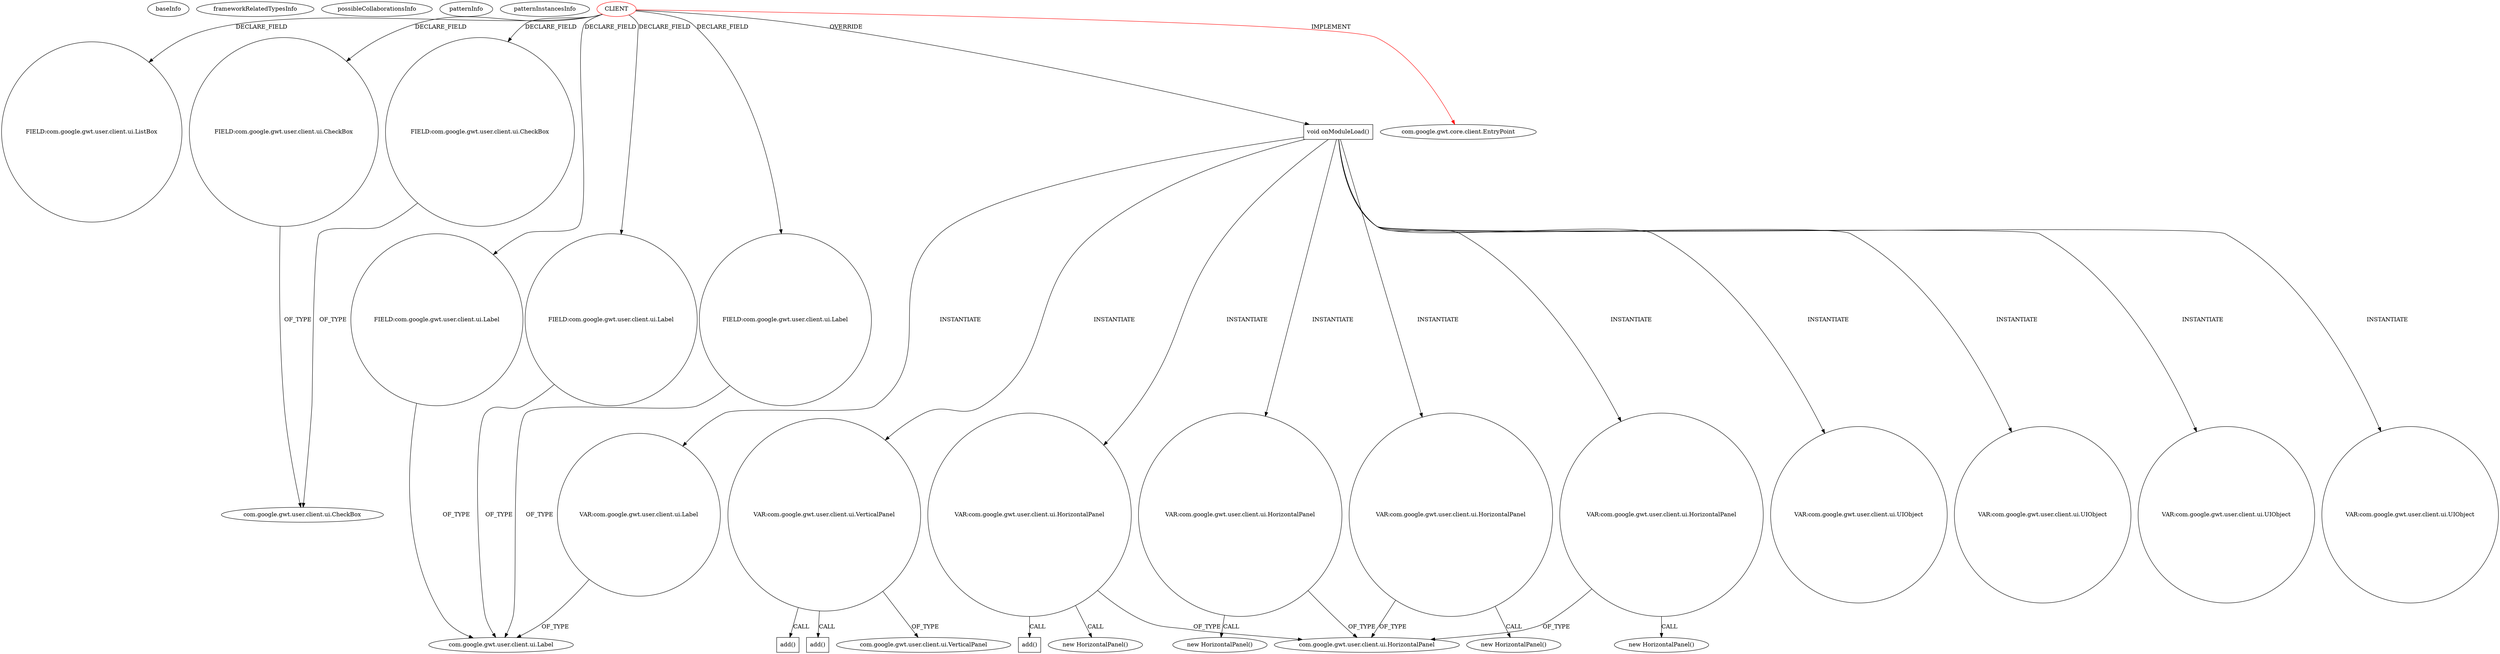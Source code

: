 digraph {
baseInfo[graphId=528,category="pattern",isAnonymous=false,possibleRelation=false]
frameworkRelatedTypesInfo[0="com.google.gwt.core.client.EntryPoint"]
possibleCollaborationsInfo[]
patternInfo[frequency=2.0,patternRootClient=0]
patternInstancesInfo[0="akjava-WebTestMaker~/akjava-WebTestMaker/WebTestMaker-master/src/com/akjava/gwt/webtestmaker/client/WebTestMaker.java~WebTestMaker~655",1="Tok-Erwin~/Tok-Erwin/Erwin-master/src/main/java/erwin/client/Erwin.java~Erwin~388"]
2[label="FIELD:com.google.gwt.user.client.ui.ListBox",vertexType="FIELD_DECLARATION",isFrameworkType=false,shape=circle]
0[label="CLIENT",vertexType="ROOT_CLIENT_CLASS_DECLARATION",isFrameworkType=false,color=red]
10[label="FIELD:com.google.gwt.user.client.ui.CheckBox",vertexType="FIELD_DECLARATION",isFrameworkType=false,shape=circle]
26[label="FIELD:com.google.gwt.user.client.ui.Label",vertexType="FIELD_DECLARATION",isFrameworkType=false,shape=circle]
16[label="FIELD:com.google.gwt.user.client.ui.CheckBox",vertexType="FIELD_DECLARATION",isFrameworkType=false,shape=circle]
22[label="FIELD:com.google.gwt.user.client.ui.Label",vertexType="FIELD_DECLARATION",isFrameworkType=false,shape=circle]
6[label="FIELD:com.google.gwt.user.client.ui.Label",vertexType="FIELD_DECLARATION",isFrameworkType=false,shape=circle]
1[label="com.google.gwt.core.client.EntryPoint",vertexType="FRAMEWORK_INTERFACE_TYPE",isFrameworkType=false]
28[label="void onModuleLoad()",vertexType="OVERRIDING_METHOD_DECLARATION",isFrameworkType=false,shape=box]
300[label="VAR:com.google.gwt.user.client.ui.UIObject",vertexType="VARIABLE_EXPRESION",isFrameworkType=false,shape=circle]
56[label="VAR:com.google.gwt.user.client.ui.UIObject",vertexType="VARIABLE_EXPRESION",isFrameworkType=false,shape=circle]
179[label="VAR:com.google.gwt.user.client.ui.UIObject",vertexType="VARIABLE_EXPRESION",isFrameworkType=false,shape=circle]
166[label="VAR:com.google.gwt.user.client.ui.UIObject",vertexType="VARIABLE_EXPRESION",isFrameworkType=false,shape=circle]
7[label="com.google.gwt.user.client.ui.Label",vertexType="FRAMEWORK_CLASS_TYPE",isFrameworkType=false]
11[label="com.google.gwt.user.client.ui.CheckBox",vertexType="FRAMEWORK_CLASS_TYPE",isFrameworkType=false]
39[label="VAR:com.google.gwt.user.client.ui.VerticalPanel",vertexType="VARIABLE_EXPRESION",isFrameworkType=false,shape=circle]
51[label="VAR:com.google.gwt.user.client.ui.Label",vertexType="VARIABLE_EXPRESION",isFrameworkType=false,shape=circle]
40[label="com.google.gwt.user.client.ui.VerticalPanel",vertexType="FRAMEWORK_CLASS_TYPE",isFrameworkType=false]
251[label="VAR:com.google.gwt.user.client.ui.HorizontalPanel",vertexType="VARIABLE_EXPRESION",isFrameworkType=false,shape=circle]
31[label="com.google.gwt.user.client.ui.HorizontalPanel",vertexType="FRAMEWORK_CLASS_TYPE",isFrameworkType=false]
250[label="new HorizontalPanel()",vertexType="CONSTRUCTOR_CALL",isFrameworkType=false]
82[label="VAR:com.google.gwt.user.client.ui.HorizontalPanel",vertexType="VARIABLE_EXPRESION",isFrameworkType=false,shape=circle]
81[label="new HorizontalPanel()",vertexType="CONSTRUCTOR_CALL",isFrameworkType=false]
194[label="VAR:com.google.gwt.user.client.ui.HorizontalPanel",vertexType="VARIABLE_EXPRESION",isFrameworkType=false,shape=circle]
193[label="new HorizontalPanel()",vertexType="CONSTRUCTOR_CALL",isFrameworkType=false]
67[label="VAR:com.google.gwt.user.client.ui.HorizontalPanel",vertexType="VARIABLE_EXPRESION",isFrameworkType=false,shape=circle]
66[label="new HorizontalPanel()",vertexType="CONSTRUCTOR_CALL",isFrameworkType=false]
170[label="add()",vertexType="INSIDE_CALL",isFrameworkType=false,shape=box]
230[label="add()",vertexType="INSIDE_CALL",isFrameworkType=false,shape=box]
47[label="add()",vertexType="INSIDE_CALL",isFrameworkType=false,shape=box]
67->31[label="OF_TYPE"]
82->81[label="CALL"]
10->11[label="OF_TYPE"]
39->230[label="CALL"]
51->7[label="OF_TYPE"]
251->31[label="OF_TYPE"]
0->16[label="DECLARE_FIELD"]
28->56[label="INSTANTIATE"]
194->193[label="CALL"]
28->251[label="INSTANTIATE"]
39->47[label="CALL"]
28->179[label="INSTANTIATE"]
39->40[label="OF_TYPE"]
251->250[label="CALL"]
0->2[label="DECLARE_FIELD"]
28->51[label="INSTANTIATE"]
26->7[label="OF_TYPE"]
6->7[label="OF_TYPE"]
67->66[label="CALL"]
82->170[label="CALL"]
28->194[label="INSTANTIATE"]
28->82[label="INSTANTIATE"]
0->10[label="DECLARE_FIELD"]
0->28[label="OVERRIDE"]
22->7[label="OF_TYPE"]
0->26[label="DECLARE_FIELD"]
28->39[label="INSTANTIATE"]
0->22[label="DECLARE_FIELD"]
28->67[label="INSTANTIATE"]
82->31[label="OF_TYPE"]
194->31[label="OF_TYPE"]
16->11[label="OF_TYPE"]
28->166[label="INSTANTIATE"]
28->300[label="INSTANTIATE"]
0->6[label="DECLARE_FIELD"]
0->1[label="IMPLEMENT",color=red]
}
